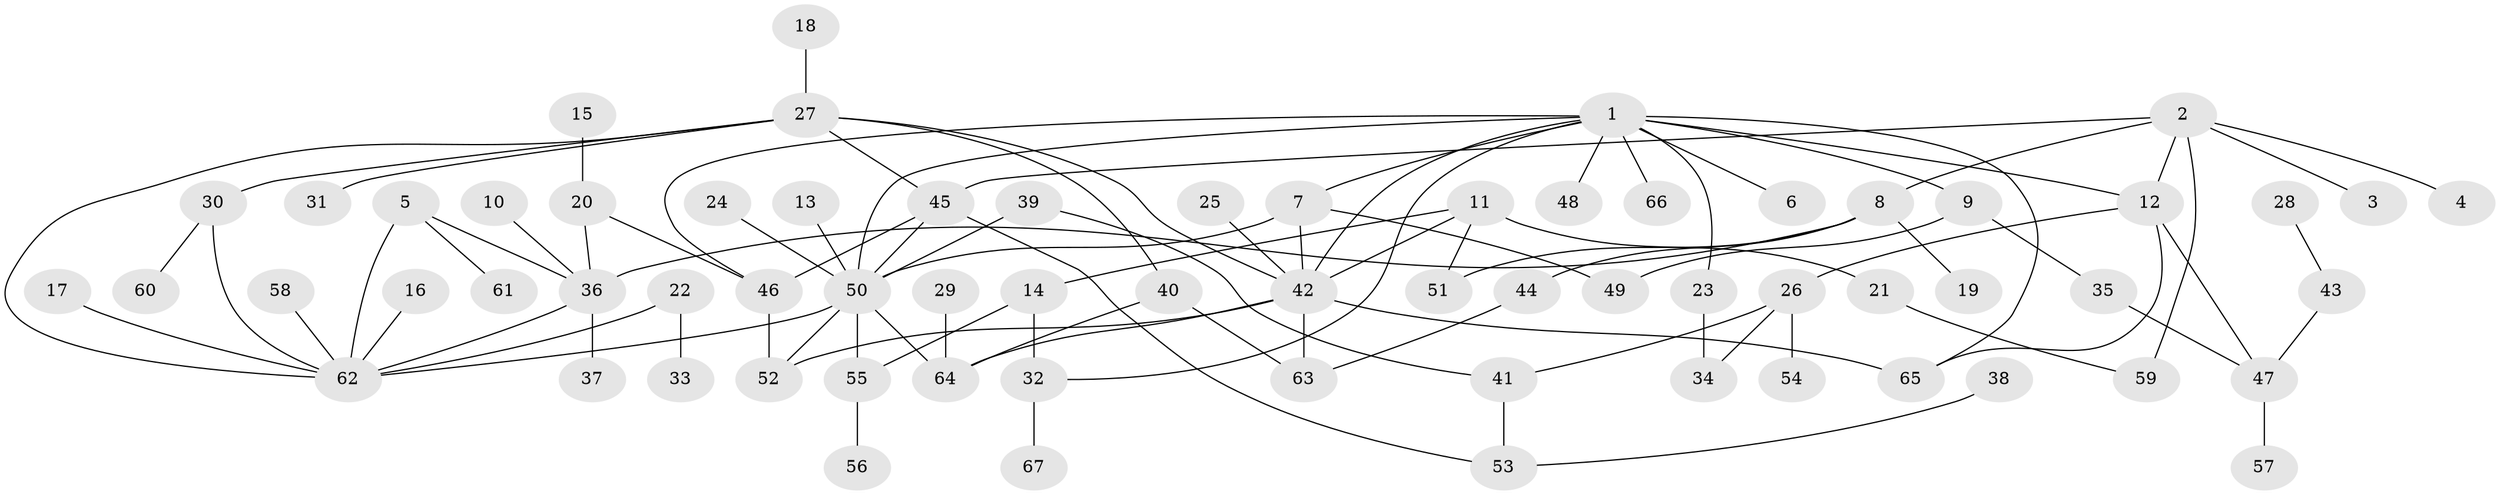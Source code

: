 // original degree distribution, {7: 0.015037593984962405, 6: 0.03007518796992481, 3: 0.21052631578947367, 5: 0.05263157894736842, 2: 0.24812030075187969, 4: 0.09022556390977443, 1: 0.3533834586466165}
// Generated by graph-tools (version 1.1) at 2025/25/03/09/25 03:25:32]
// undirected, 67 vertices, 93 edges
graph export_dot {
graph [start="1"]
  node [color=gray90,style=filled];
  1;
  2;
  3;
  4;
  5;
  6;
  7;
  8;
  9;
  10;
  11;
  12;
  13;
  14;
  15;
  16;
  17;
  18;
  19;
  20;
  21;
  22;
  23;
  24;
  25;
  26;
  27;
  28;
  29;
  30;
  31;
  32;
  33;
  34;
  35;
  36;
  37;
  38;
  39;
  40;
  41;
  42;
  43;
  44;
  45;
  46;
  47;
  48;
  49;
  50;
  51;
  52;
  53;
  54;
  55;
  56;
  57;
  58;
  59;
  60;
  61;
  62;
  63;
  64;
  65;
  66;
  67;
  1 -- 6 [weight=1.0];
  1 -- 7 [weight=1.0];
  1 -- 9 [weight=1.0];
  1 -- 12 [weight=1.0];
  1 -- 23 [weight=1.0];
  1 -- 32 [weight=1.0];
  1 -- 42 [weight=1.0];
  1 -- 46 [weight=1.0];
  1 -- 48 [weight=1.0];
  1 -- 50 [weight=1.0];
  1 -- 65 [weight=1.0];
  1 -- 66 [weight=1.0];
  2 -- 3 [weight=1.0];
  2 -- 4 [weight=1.0];
  2 -- 8 [weight=1.0];
  2 -- 12 [weight=1.0];
  2 -- 45 [weight=1.0];
  2 -- 59 [weight=1.0];
  5 -- 36 [weight=1.0];
  5 -- 61 [weight=1.0];
  5 -- 62 [weight=1.0];
  7 -- 42 [weight=1.0];
  7 -- 49 [weight=1.0];
  7 -- 50 [weight=1.0];
  8 -- 19 [weight=1.0];
  8 -- 36 [weight=1.0];
  8 -- 44 [weight=1.0];
  8 -- 51 [weight=1.0];
  9 -- 35 [weight=1.0];
  9 -- 49 [weight=1.0];
  10 -- 36 [weight=1.0];
  11 -- 14 [weight=1.0];
  11 -- 21 [weight=1.0];
  11 -- 42 [weight=1.0];
  11 -- 51 [weight=1.0];
  12 -- 26 [weight=1.0];
  12 -- 47 [weight=1.0];
  12 -- 65 [weight=1.0];
  13 -- 50 [weight=1.0];
  14 -- 32 [weight=1.0];
  14 -- 55 [weight=1.0];
  15 -- 20 [weight=1.0];
  16 -- 62 [weight=1.0];
  17 -- 62 [weight=1.0];
  18 -- 27 [weight=1.0];
  20 -- 36 [weight=1.0];
  20 -- 46 [weight=1.0];
  21 -- 59 [weight=1.0];
  22 -- 33 [weight=1.0];
  22 -- 62 [weight=1.0];
  23 -- 34 [weight=1.0];
  24 -- 50 [weight=1.0];
  25 -- 42 [weight=1.0];
  26 -- 34 [weight=1.0];
  26 -- 41 [weight=1.0];
  26 -- 54 [weight=1.0];
  27 -- 30 [weight=1.0];
  27 -- 31 [weight=1.0];
  27 -- 40 [weight=1.0];
  27 -- 42 [weight=1.0];
  27 -- 45 [weight=1.0];
  27 -- 62 [weight=1.0];
  28 -- 43 [weight=1.0];
  29 -- 64 [weight=1.0];
  30 -- 60 [weight=1.0];
  30 -- 62 [weight=1.0];
  32 -- 67 [weight=1.0];
  35 -- 47 [weight=1.0];
  36 -- 37 [weight=1.0];
  36 -- 62 [weight=1.0];
  38 -- 53 [weight=1.0];
  39 -- 41 [weight=1.0];
  39 -- 50 [weight=1.0];
  40 -- 63 [weight=1.0];
  40 -- 64 [weight=1.0];
  41 -- 53 [weight=1.0];
  42 -- 52 [weight=1.0];
  42 -- 63 [weight=1.0];
  42 -- 64 [weight=1.0];
  42 -- 65 [weight=1.0];
  43 -- 47 [weight=1.0];
  44 -- 63 [weight=1.0];
  45 -- 46 [weight=1.0];
  45 -- 50 [weight=1.0];
  45 -- 53 [weight=1.0];
  46 -- 52 [weight=1.0];
  47 -- 57 [weight=1.0];
  50 -- 52 [weight=1.0];
  50 -- 55 [weight=1.0];
  50 -- 62 [weight=1.0];
  50 -- 64 [weight=1.0];
  55 -- 56 [weight=1.0];
  58 -- 62 [weight=1.0];
}
